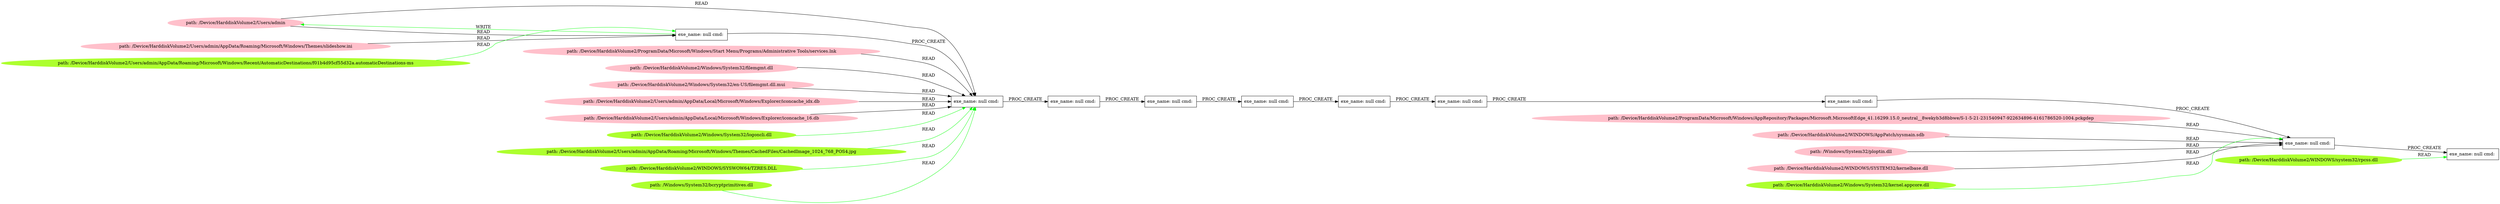 digraph {
	rankdir=LR
	29 [label="path: /Device/HarddiskVolume2/Users/admin" color=pink shape=oval style=filled]
	8 [label="exe_name: null cmd: " color=black shape=box style=solid]
	29 -> 8 [label=READ color=black]
	14 [label="path: /Device/HarddiskVolume2/Users/admin/AppData/Roaming/Microsoft/Windows/Themes/slideshow.ini" color=pink shape=oval style=filled]
	8 [label="exe_name: null cmd: " color=black shape=box style=solid]
	14 -> 8 [label=READ color=black]
	8 [label="exe_name: null cmd: " color=black shape=box style=solid]
	6 [label="exe_name: null cmd: " color=black shape=box style=solid]
	8 -> 6 [label=PROC_CREATE color=black]
	26 [label="path: /Device/HarddiskVolume2/ProgramData/Microsoft/Windows/Start Menu/Programs/Administrative Tools/services.lnk" color=pink shape=oval style=filled]
	6 [label="exe_name: null cmd: " color=black shape=box style=solid]
	26 -> 6 [label=READ color=black]
	3 [label="path: /Device/HarddiskVolume2/Windows/System32/filemgmt.dll" color=pink shape=oval style=filled]
	6 [label="exe_name: null cmd: " color=black shape=box style=solid]
	3 -> 6 [label=READ color=black]
	18 [label="path: /Device/HarddiskVolume2/Windows/System32/en-US/filemgmt.dll.mui" color=pink shape=oval style=filled]
	6 [label="exe_name: null cmd: " color=black shape=box style=solid]
	18 -> 6 [label=READ color=black]
	29 [label="path: /Device/HarddiskVolume2/Users/admin" color=pink shape=oval style=filled]
	6 [label="exe_name: null cmd: " color=black shape=box style=solid]
	29 -> 6 [label=READ color=black]
	20 [label="path: /Device/HarddiskVolume2/Users/admin/AppData/Local/Microsoft/Windows/Explorer/iconcache_idx.db" color=pink shape=oval style=filled]
	6 [label="exe_name: null cmd: " color=black shape=box style=solid]
	20 -> 6 [label=READ color=black]
	5 [label="path: /Device/HarddiskVolume2/Users/admin/AppData/Local/Microsoft/Windows/Explorer/iconcache_16.db" color=pink shape=oval style=filled]
	6 [label="exe_name: null cmd: " color=black shape=box style=solid]
	5 -> 6 [label=READ color=black]
	6 [label="exe_name: null cmd: " color=black shape=box style=solid]
	4 [label="exe_name: null cmd: " color=black shape=box style=solid]
	6 -> 4 [label=PROC_CREATE color=black]
	4 [label="exe_name: null cmd: " color=black shape=box style=solid]
	2 [label="exe_name: null cmd: " color=black shape=box style=solid]
	4 -> 2 [label=PROC_CREATE color=black]
	2 [label="exe_name: null cmd: " color=black shape=box style=solid]
	27 [label="exe_name: null cmd: " color=black shape=box style=solid]
	2 -> 27 [label=PROC_CREATE color=black]
	27 [label="exe_name: null cmd: " color=black shape=box style=solid]
	21 [label="exe_name: null cmd: " color=black shape=box style=solid]
	27 -> 21 [label=PROC_CREATE color=black]
	21 [label="exe_name: null cmd: " color=black shape=box style=solid]
	19 [label="exe_name: null cmd: " color=black shape=box style=solid]
	21 -> 19 [label=PROC_CREATE color=black]
	19 [label="exe_name: null cmd: " color=black shape=box style=solid]
	23 [label="exe_name: null cmd: " color=black shape=box style=solid]
	19 -> 23 [label=PROC_CREATE color=black]
	23 [label="exe_name: null cmd: " color=black shape=box style=solid]
	22 [label="exe_name: null cmd: " color=black shape=box style=solid]
	23 -> 22 [label=PROC_CREATE color=black]
	35 [label="path: /Device/HarddiskVolume2/Windows/System32/logoncli.dll" color=greenyellow shape=oval style=filled]
	6 [label="exe_name: null cmd: " color=black shape=box style=solid]
	35 -> 6 [label=READ color=green]
	36 [label="path: /Device/HarddiskVolume2/Users/admin/AppData/Roaming/Microsoft/Windows/Themes/CachedFiles/CachedImage_1024_768_POS4.jpg" color=greenyellow shape=oval style=filled]
	6 [label="exe_name: null cmd: " color=black shape=box style=solid]
	36 -> 6 [label=READ color=green]
	17 [label="path: /Device/HarddiskVolume2/ProgramData/Microsoft/Windows/AppRepository/Packages/Microsoft.MicrosoftEdge_41.16299.15.0_neutral__8wekyb3d8bbwe/S-1-5-21-231540947-922634896-4161786520-1004.pckgdep" color=pink shape=oval style=filled]
	22 [label="exe_name: null cmd: " color=black shape=box style=solid]
	17 -> 22 [label=READ color=black]
	15 [label="path: /Device/HarddiskVolume2/WINDOWS/AppPatch/sysmain.sdb" color=pink shape=oval style=filled]
	22 [label="exe_name: null cmd: " color=black shape=box style=solid]
	15 -> 22 [label=READ color=black]
	24 [label="path: /Windows/System32/ploptin.dll" color=pink shape=oval style=filled]
	22 [label="exe_name: null cmd: " color=black shape=box style=solid]
	24 -> 22 [label=READ color=black]
	25 [label="path: /Device/HarddiskVolume2/WINDOWS/SYSTEM32/kernelbase.dll" color=pink shape=oval style=filled]
	22 [label="exe_name: null cmd: " color=black shape=box style=solid]
	25 -> 22 [label=READ color=black]
	22 [label="exe_name: null cmd: " color=black shape=box style=solid]
	0 [label="exe_name: null cmd: " color=black shape=box style=solid]
	22 -> 0 [label=PROC_CREATE color=black]
	38 [label="path: /Device/HarddiskVolume2/Windows/System32/kernel.appcore.dll" color=greenyellow shape=oval style=filled]
	22 [label="exe_name: null cmd: " color=black shape=box style=solid]
	38 -> 22 [label=READ color=green]
	39 [label="path: /Device/HarddiskVolume2/WINDOWS/system32/rpcss.dll" color=greenyellow shape=oval style=filled]
	0 [label="exe_name: null cmd: " color=black shape=box style=solid]
	39 -> 0 [label=READ color=green]
	33 [label="path: /Device/HarddiskVolume2/Users/admin/AppData/Roaming/Microsoft/Windows/Recent/AutomaticDestinations/f01b4d95cf55d32a.automaticDestinations-ms" color=greenyellow shape=oval style=filled]
	8 [label="exe_name: null cmd: " color=black shape=box style=solid]
	33 -> 8 [label=READ color=green]
	34 [label="path: /Device/HarddiskVolume2/WINDOWS/SYSWOW64/TZRES.DLL" color=greenyellow shape=oval style=filled]
	6 [label="exe_name: null cmd: " color=black shape=box style=solid]
	34 -> 6 [label=READ color=green]
	37 [label="path: /Windows/System32/bcryptprimitives.dll" color=greenyellow shape=oval style=filled]
	6 [label="exe_name: null cmd: " color=black shape=box style=solid]
	37 -> 6 [label=READ color=green]
	8 [label="exe_name: null cmd: " color=black shape=box style=solid]
	29 [label="path: /Device/HarddiskVolume2/Users/admin" color=pink shape=oval style=filled]
	8 -> 29 [label=WRITE color=green]
}
